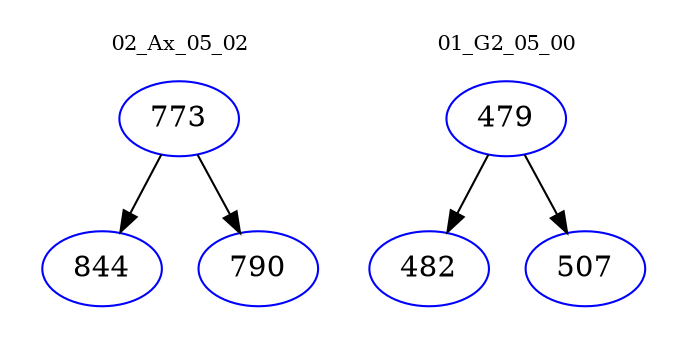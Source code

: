 digraph{
subgraph cluster_0 {
color = white
label = "02_Ax_05_02";
fontsize=10;
T0_773 [label="773", color="blue"]
T0_773 -> T0_844 [color="black"]
T0_844 [label="844", color="blue"]
T0_773 -> T0_790 [color="black"]
T0_790 [label="790", color="blue"]
}
subgraph cluster_1 {
color = white
label = "01_G2_05_00";
fontsize=10;
T1_479 [label="479", color="blue"]
T1_479 -> T1_482 [color="black"]
T1_482 [label="482", color="blue"]
T1_479 -> T1_507 [color="black"]
T1_507 [label="507", color="blue"]
}
}
